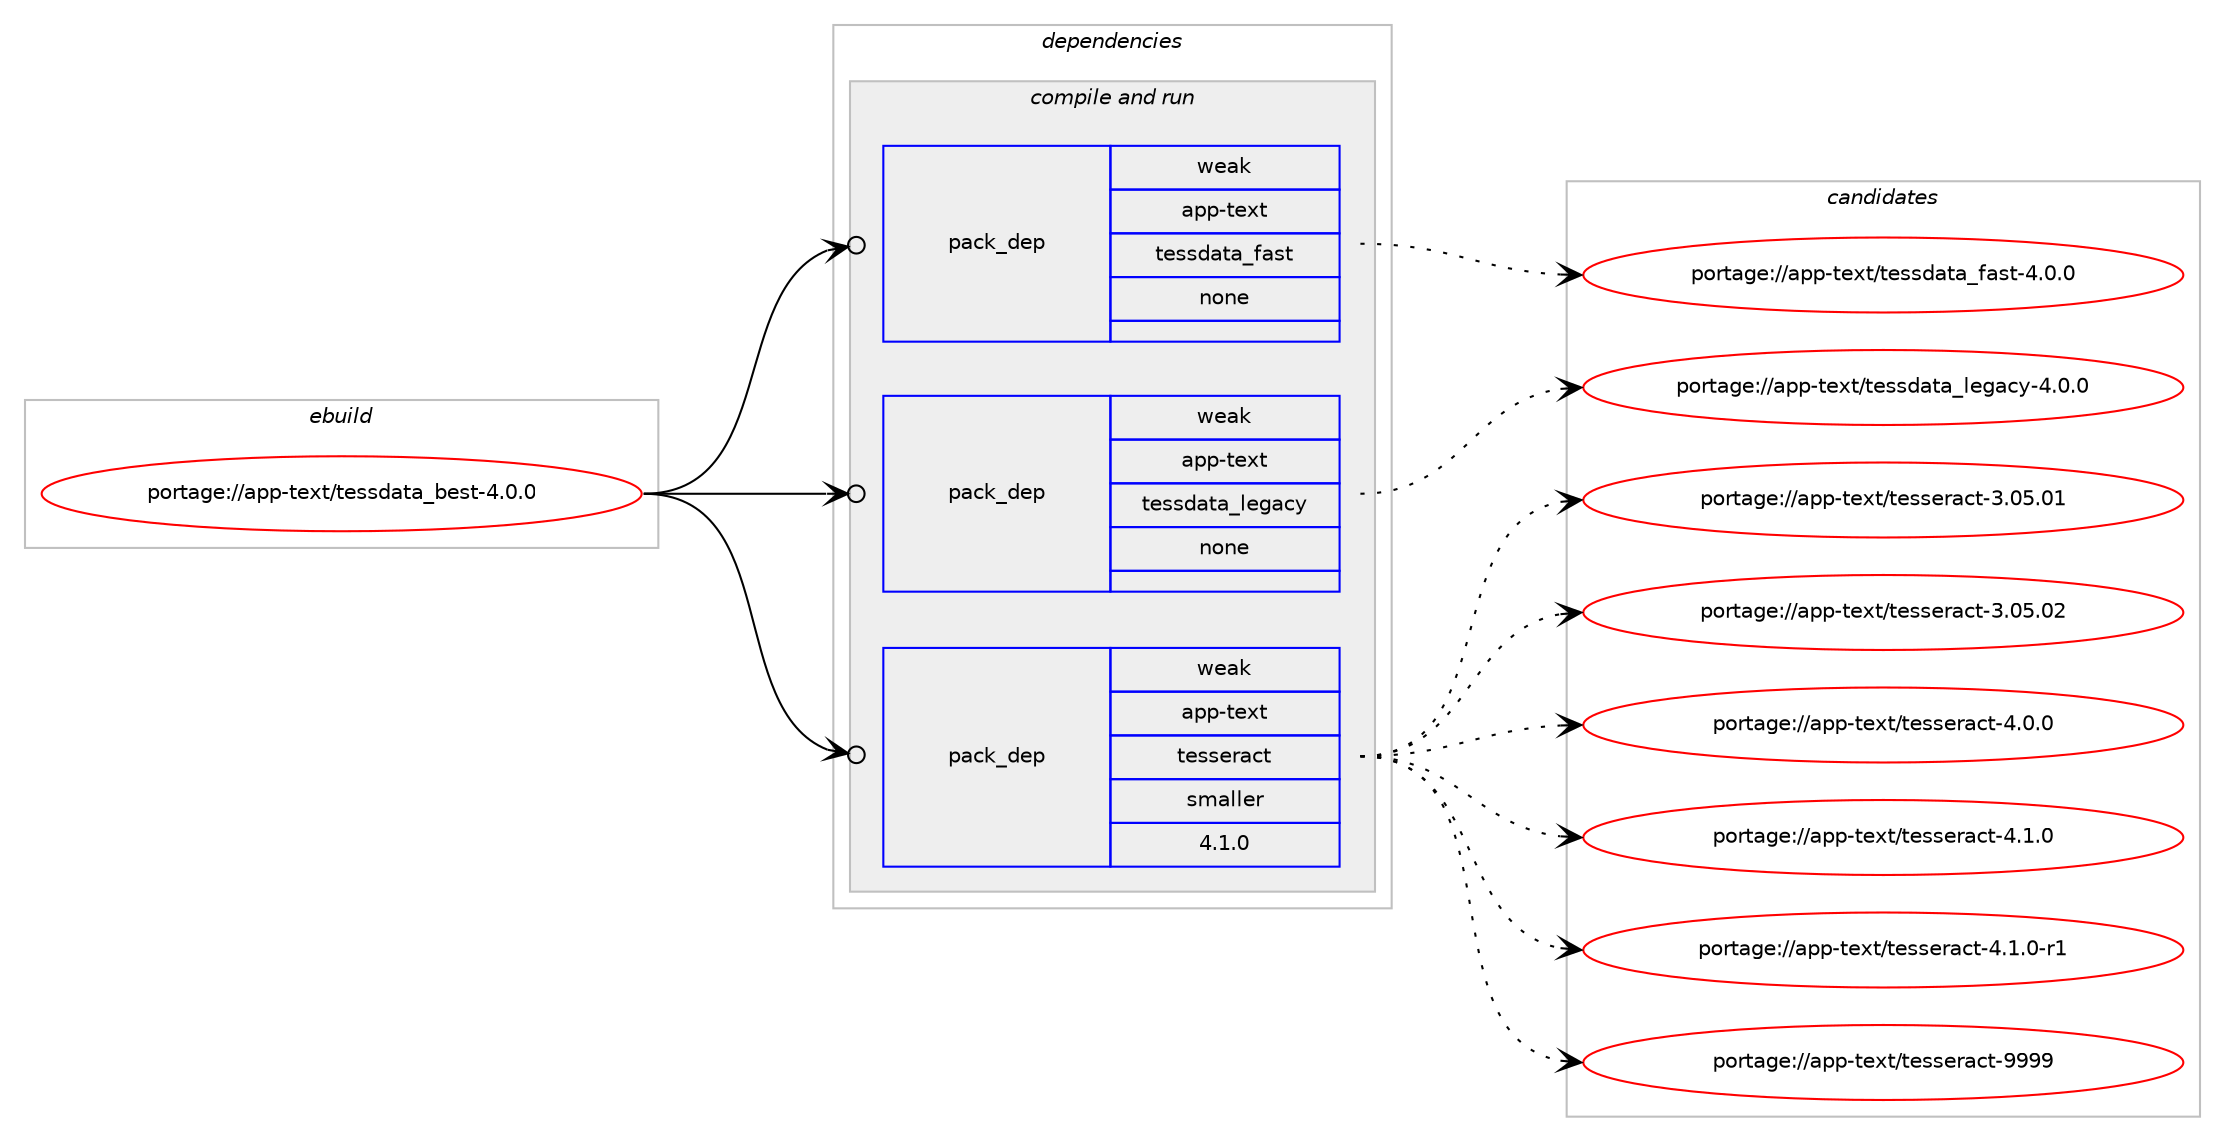 digraph prolog {

# *************
# Graph options
# *************

newrank=true;
concentrate=true;
compound=true;
graph [rankdir=LR,fontname=Helvetica,fontsize=10,ranksep=1.5];#, ranksep=2.5, nodesep=0.2];
edge  [arrowhead=vee];
node  [fontname=Helvetica,fontsize=10];

# **********
# The ebuild
# **********

subgraph cluster_leftcol {
color=gray;
rank=same;
label=<<i>ebuild</i>>;
id [label="portage://app-text/tessdata_best-4.0.0", color=red, width=4, href="../app-text/tessdata_best-4.0.0.svg"];
}

# ****************
# The dependencies
# ****************

subgraph cluster_midcol {
color=gray;
label=<<i>dependencies</i>>;
subgraph cluster_compile {
fillcolor="#eeeeee";
style=filled;
label=<<i>compile</i>>;
}
subgraph cluster_compileandrun {
fillcolor="#eeeeee";
style=filled;
label=<<i>compile and run</i>>;
subgraph pack35641 {
dependency47873 [label=<<TABLE BORDER="0" CELLBORDER="1" CELLSPACING="0" CELLPADDING="4" WIDTH="220"><TR><TD ROWSPAN="6" CELLPADDING="30">pack_dep</TD></TR><TR><TD WIDTH="110">weak</TD></TR><TR><TD>app-text</TD></TR><TR><TD>tessdata_fast</TD></TR><TR><TD>none</TD></TR><TR><TD></TD></TR></TABLE>>, shape=none, color=blue];
}
id:e -> dependency47873:w [weight=20,style="solid",arrowhead="odotvee"];
subgraph pack35642 {
dependency47874 [label=<<TABLE BORDER="0" CELLBORDER="1" CELLSPACING="0" CELLPADDING="4" WIDTH="220"><TR><TD ROWSPAN="6" CELLPADDING="30">pack_dep</TD></TR><TR><TD WIDTH="110">weak</TD></TR><TR><TD>app-text</TD></TR><TR><TD>tessdata_legacy</TD></TR><TR><TD>none</TD></TR><TR><TD></TD></TR></TABLE>>, shape=none, color=blue];
}
id:e -> dependency47874:w [weight=20,style="solid",arrowhead="odotvee"];
subgraph pack35643 {
dependency47875 [label=<<TABLE BORDER="0" CELLBORDER="1" CELLSPACING="0" CELLPADDING="4" WIDTH="220"><TR><TD ROWSPAN="6" CELLPADDING="30">pack_dep</TD></TR><TR><TD WIDTH="110">weak</TD></TR><TR><TD>app-text</TD></TR><TR><TD>tesseract</TD></TR><TR><TD>smaller</TD></TR><TR><TD>4.1.0</TD></TR></TABLE>>, shape=none, color=blue];
}
id:e -> dependency47875:w [weight=20,style="solid",arrowhead="odotvee"];
}
subgraph cluster_run {
fillcolor="#eeeeee";
style=filled;
label=<<i>run</i>>;
}
}

# **************
# The candidates
# **************

subgraph cluster_choices {
rank=same;
color=gray;
label=<<i>candidates</i>>;

subgraph choice35641 {
color=black;
nodesep=1;
choiceportage97112112451161011201164711610111511510097116979510297115116455246484648 [label="portage://app-text/tessdata_fast-4.0.0", color=red, width=4,href="../app-text/tessdata_fast-4.0.0.svg"];
dependency47873:e -> choiceportage97112112451161011201164711610111511510097116979510297115116455246484648:w [style=dotted,weight="100"];
}
subgraph choice35642 {
color=black;
nodesep=1;
choiceportage9711211245116101120116471161011151151009711697951081011039799121455246484648 [label="portage://app-text/tessdata_legacy-4.0.0", color=red, width=4,href="../app-text/tessdata_legacy-4.0.0.svg"];
dependency47874:e -> choiceportage9711211245116101120116471161011151151009711697951081011039799121455246484648:w [style=dotted,weight="100"];
}
subgraph choice35643 {
color=black;
nodesep=1;
choiceportage97112112451161011201164711610111511510111497991164551464853464849 [label="portage://app-text/tesseract-3.05.01", color=red, width=4,href="../app-text/tesseract-3.05.01.svg"];
choiceportage97112112451161011201164711610111511510111497991164551464853464850 [label="portage://app-text/tesseract-3.05.02", color=red, width=4,href="../app-text/tesseract-3.05.02.svg"];
choiceportage9711211245116101120116471161011151151011149799116455246484648 [label="portage://app-text/tesseract-4.0.0", color=red, width=4,href="../app-text/tesseract-4.0.0.svg"];
choiceportage9711211245116101120116471161011151151011149799116455246494648 [label="portage://app-text/tesseract-4.1.0", color=red, width=4,href="../app-text/tesseract-4.1.0.svg"];
choiceportage97112112451161011201164711610111511510111497991164552464946484511449 [label="portage://app-text/tesseract-4.1.0-r1", color=red, width=4,href="../app-text/tesseract-4.1.0-r1.svg"];
choiceportage97112112451161011201164711610111511510111497991164557575757 [label="portage://app-text/tesseract-9999", color=red, width=4,href="../app-text/tesseract-9999.svg"];
dependency47875:e -> choiceportage97112112451161011201164711610111511510111497991164551464853464849:w [style=dotted,weight="100"];
dependency47875:e -> choiceportage97112112451161011201164711610111511510111497991164551464853464850:w [style=dotted,weight="100"];
dependency47875:e -> choiceportage9711211245116101120116471161011151151011149799116455246484648:w [style=dotted,weight="100"];
dependency47875:e -> choiceportage9711211245116101120116471161011151151011149799116455246494648:w [style=dotted,weight="100"];
dependency47875:e -> choiceportage97112112451161011201164711610111511510111497991164552464946484511449:w [style=dotted,weight="100"];
dependency47875:e -> choiceportage97112112451161011201164711610111511510111497991164557575757:w [style=dotted,weight="100"];
}
}

}
